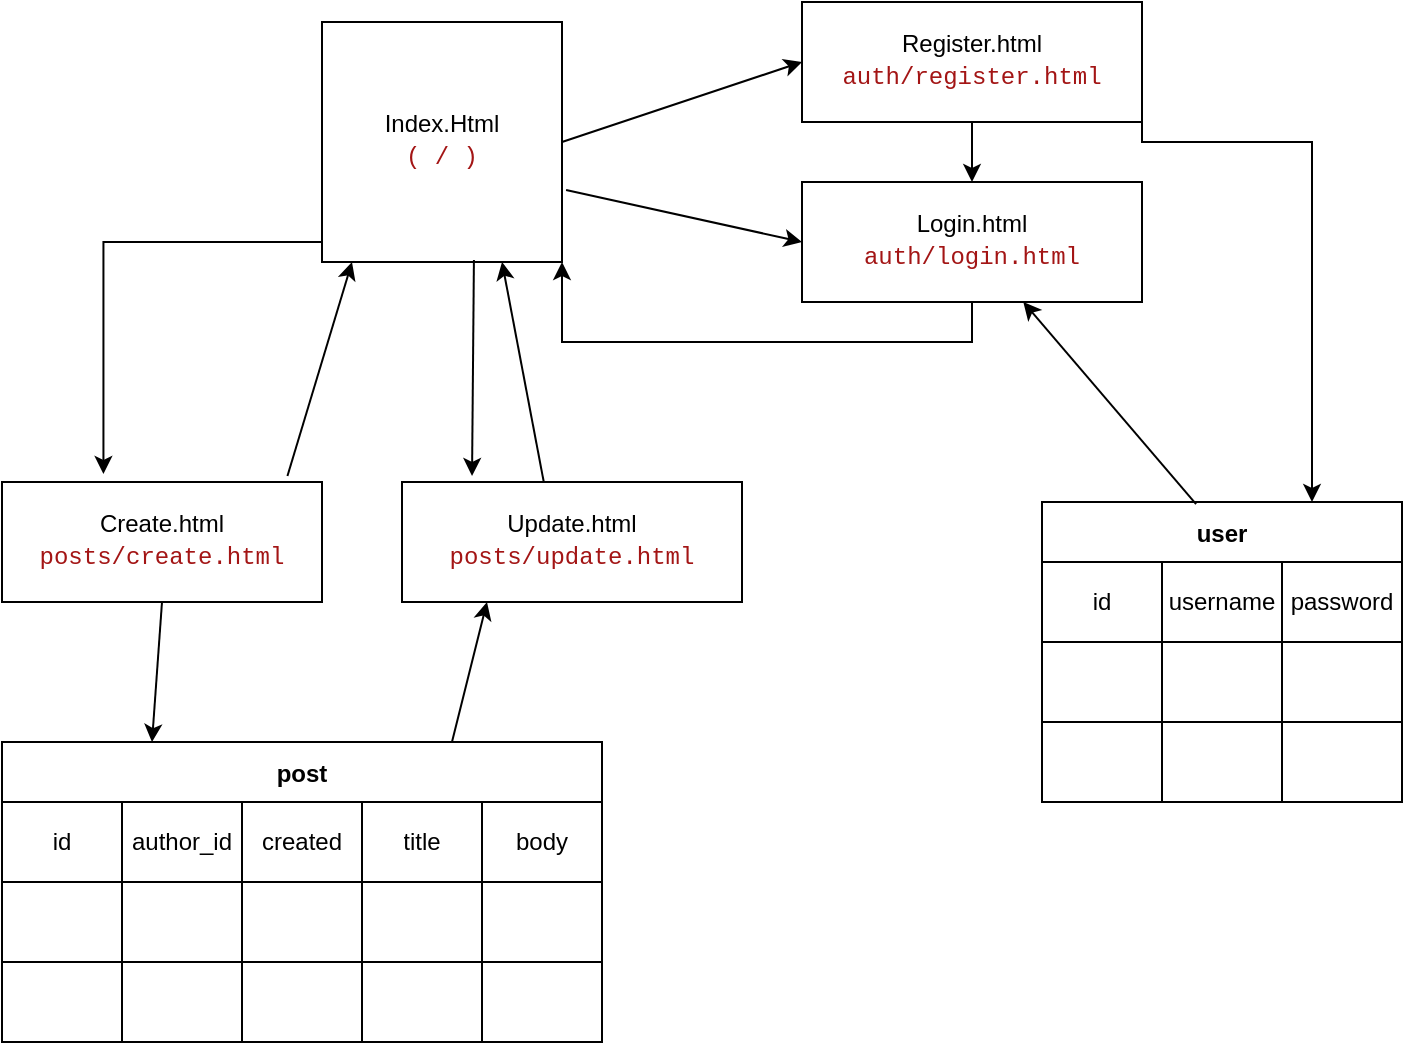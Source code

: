 <mxfile version="16.5.1" type="device"><diagram id="NojyeMWE7sF9tv-uG_ol" name="Page-1"><mxGraphModel dx="1208" dy="783" grid="1" gridSize="10" guides="1" tooltips="1" connect="1" arrows="1" fold="1" page="1" pageScale="1" pageWidth="827" pageHeight="1169" math="0" shadow="0"><root><mxCell id="0"/><mxCell id="1" parent="0"/><mxCell id="0mDw8_K_9GJMTId_hy7k-1" value="Index.Html&lt;br&gt;&lt;div style=&quot;background-color: rgb(255 , 255 , 255) ; font-family: &amp;#34;menlo&amp;#34; , &amp;#34;monaco&amp;#34; , &amp;#34;courier new&amp;#34; , monospace ; line-height: 18px&quot;&gt;&lt;span style=&quot;color: #a31515&quot;&gt;( / )&lt;/span&gt;&lt;/div&gt;" style="whiteSpace=wrap;html=1;aspect=fixed;" vertex="1" parent="1"><mxGeometry x="240" y="40" width="120" height="120" as="geometry"/></mxCell><mxCell id="0mDw8_K_9GJMTId_hy7k-2" value="" style="endArrow=classic;html=1;rounded=0;exitX=1;exitY=0.5;exitDx=0;exitDy=0;entryX=0;entryY=0.5;entryDx=0;entryDy=0;" edge="1" parent="1" source="0mDw8_K_9GJMTId_hy7k-1" target="0mDw8_K_9GJMTId_hy7k-3"><mxGeometry width="50" height="50" relative="1" as="geometry"><mxPoint x="190" y="100" as="sourcePoint"/><mxPoint x="240" y="100" as="targetPoint"/></mxGeometry></mxCell><mxCell id="0mDw8_K_9GJMTId_hy7k-3" value="Register.html&lt;br&gt;&lt;div style=&quot;background-color: rgb(255 , 255 , 255) ; font-family: &amp;#34;menlo&amp;#34; , &amp;#34;monaco&amp;#34; , &amp;#34;courier new&amp;#34; , monospace ; line-height: 18px&quot;&gt;&lt;span style=&quot;color: #a31515&quot;&gt;auth/register.html&lt;/span&gt;&lt;/div&gt;" style="rounded=0;whiteSpace=wrap;html=1;" vertex="1" parent="1"><mxGeometry x="480" y="30" width="170" height="60" as="geometry"/></mxCell><mxCell id="0mDw8_K_9GJMTId_hy7k-4" value="" style="endArrow=classic;html=1;rounded=0;entryX=0;entryY=0.5;entryDx=0;entryDy=0;exitX=1.017;exitY=0.7;exitDx=0;exitDy=0;exitPerimeter=0;" edge="1" parent="1" source="0mDw8_K_9GJMTId_hy7k-1" target="0mDw8_K_9GJMTId_hy7k-5"><mxGeometry width="50" height="50" relative="1" as="geometry"><mxPoint x="160" y="100" as="sourcePoint"/><mxPoint x="240" y="140" as="targetPoint"/></mxGeometry></mxCell><mxCell id="0mDw8_K_9GJMTId_hy7k-5" value="Login.html&lt;br&gt;&lt;div style=&quot;background-color: rgb(255 , 255 , 255) ; font-family: &amp;#34;menlo&amp;#34; , &amp;#34;monaco&amp;#34; , &amp;#34;courier new&amp;#34; , monospace ; line-height: 18px&quot;&gt;&lt;span style=&quot;color: #a31515&quot;&gt;auth/login.html&lt;/span&gt;&lt;/div&gt;" style="rounded=0;whiteSpace=wrap;html=1;" vertex="1" parent="1"><mxGeometry x="480" y="120" width="170" height="60" as="geometry"/></mxCell><mxCell id="0mDw8_K_9GJMTId_hy7k-6" value="" style="endArrow=classic;html=1;rounded=0;exitX=0.5;exitY=1;exitDx=0;exitDy=0;entryX=0.5;entryY=0;entryDx=0;entryDy=0;" edge="1" parent="1" source="0mDw8_K_9GJMTId_hy7k-3" target="0mDw8_K_9GJMTId_hy7k-5"><mxGeometry width="50" height="50" relative="1" as="geometry"><mxPoint x="389" y="90" as="sourcePoint"/><mxPoint x="439" y="40" as="targetPoint"/></mxGeometry></mxCell><mxCell id="0mDw8_K_9GJMTId_hy7k-9" value="" style="edgeStyle=elbowEdgeStyle;elbow=horizontal;endArrow=classic;html=1;rounded=0;exitX=0.5;exitY=1;exitDx=0;exitDy=0;entryX=1;entryY=1;entryDx=0;entryDy=0;" edge="1" parent="1" source="0mDw8_K_9GJMTId_hy7k-5" target="0mDw8_K_9GJMTId_hy7k-1"><mxGeometry width="50" height="50" relative="1" as="geometry"><mxPoint x="389" y="160" as="sourcePoint"/><mxPoint x="110" y="200" as="targetPoint"/><Array as="points"><mxPoint x="320" y="200"/><mxPoint x="340" y="170"/><mxPoint x="340" y="210"/><mxPoint x="370" y="190"/><mxPoint x="380" y="190"/><mxPoint x="400" y="100"/><mxPoint x="360" y="20"/><mxPoint x="370" y="20"/><mxPoint x="400" y="90"/><mxPoint x="360" y="10"/><mxPoint x="380" y="70"/></Array></mxGeometry></mxCell><mxCell id="0mDw8_K_9GJMTId_hy7k-10" value="" style="endArrow=classic;html=1;rounded=0;exitX=0.892;exitY=-0.05;exitDx=0;exitDy=0;exitPerimeter=0;entryX=0.125;entryY=1;entryDx=0;entryDy=0;entryPerimeter=0;" edge="1" parent="1" source="0mDw8_K_9GJMTId_hy7k-11" target="0mDw8_K_9GJMTId_hy7k-1"><mxGeometry width="50" height="50" relative="1" as="geometry"><mxPoint x="520" y="420" as="sourcePoint"/><mxPoint x="70" y="280" as="targetPoint"/></mxGeometry></mxCell><mxCell id="0mDw8_K_9GJMTId_hy7k-11" value="Create.html&lt;br&gt;&lt;div style=&quot;background-color: rgb(255 , 255 , 255) ; font-family: &amp;#34;menlo&amp;#34; , &amp;#34;monaco&amp;#34; , &amp;#34;courier new&amp;#34; , monospace ; line-height: 18px&quot;&gt;&lt;span style=&quot;color: #a31515&quot;&gt;posts/create.html&lt;/span&gt;&lt;/div&gt;" style="rounded=0;whiteSpace=wrap;html=1;" vertex="1" parent="1"><mxGeometry x="80" y="270" width="160" height="60" as="geometry"/></mxCell><mxCell id="0mDw8_K_9GJMTId_hy7k-13" value="Update.html&lt;br&gt;&lt;div style=&quot;background-color: rgb(255 , 255 , 255) ; font-family: &amp;#34;menlo&amp;#34; , &amp;#34;monaco&amp;#34; , &amp;#34;courier new&amp;#34; , monospace ; line-height: 18px&quot;&gt;&lt;span style=&quot;color: #a31515&quot;&gt;posts/update.html&lt;/span&gt;&lt;/div&gt;" style="rounded=0;whiteSpace=wrap;html=1;" vertex="1" parent="1"><mxGeometry x="280" y="270" width="170" height="60" as="geometry"/></mxCell><mxCell id="0mDw8_K_9GJMTId_hy7k-16" value="" style="endArrow=classic;html=1;rounded=0;exitX=0.633;exitY=0.992;exitDx=0;exitDy=0;exitPerimeter=0;entryX=0.206;entryY=-0.05;entryDx=0;entryDy=0;entryPerimeter=0;" edge="1" parent="1" source="0mDw8_K_9GJMTId_hy7k-1" target="0mDw8_K_9GJMTId_hy7k-13"><mxGeometry width="50" height="50" relative="1" as="geometry"><mxPoint x="520" y="420" as="sourcePoint"/><mxPoint x="570" y="370" as="targetPoint"/></mxGeometry></mxCell><mxCell id="0mDw8_K_9GJMTId_hy7k-17" value="" style="endArrow=classic;html=1;rounded=0;entryX=0.75;entryY=1;entryDx=0;entryDy=0;exitX=0.417;exitY=0;exitDx=0;exitDy=0;exitPerimeter=0;" edge="1" parent="1" source="0mDw8_K_9GJMTId_hy7k-13" target="0mDw8_K_9GJMTId_hy7k-1"><mxGeometry width="50" height="50" relative="1" as="geometry"><mxPoint x="330" y="260" as="sourcePoint"/><mxPoint x="570" y="360" as="targetPoint"/></mxGeometry></mxCell><mxCell id="0mDw8_K_9GJMTId_hy7k-18" value="" style="edgeStyle=elbowEdgeStyle;elbow=vertical;endArrow=classic;html=1;rounded=0;exitX=0;exitY=0.667;exitDx=0;exitDy=0;exitPerimeter=0;entryX=0.317;entryY=-0.067;entryDx=0;entryDy=0;entryPerimeter=0;" edge="1" parent="1" source="0mDw8_K_9GJMTId_hy7k-1" target="0mDw8_K_9GJMTId_hy7k-11"><mxGeometry width="50" height="50" relative="1" as="geometry"><mxPoint x="520" y="410" as="sourcePoint"/><mxPoint x="570" y="360" as="targetPoint"/><Array as="points"><mxPoint x="200" y="150"/></Array></mxGeometry></mxCell><mxCell id="0mDw8_K_9GJMTId_hy7k-33" value="user" style="shape=table;startSize=30;container=1;collapsible=0;childLayout=tableLayout;fontStyle=1;align=center;" vertex="1" parent="1"><mxGeometry x="600" y="280" width="180" height="150" as="geometry"/></mxCell><mxCell id="0mDw8_K_9GJMTId_hy7k-34" value="" style="shape=tableRow;horizontal=0;startSize=0;swimlaneHead=0;swimlaneBody=0;top=0;left=0;bottom=0;right=0;collapsible=0;dropTarget=0;fillColor=none;points=[[0,0.5],[1,0.5]];portConstraint=eastwest;" vertex="1" parent="0mDw8_K_9GJMTId_hy7k-33"><mxGeometry y="30" width="180" height="40" as="geometry"/></mxCell><mxCell id="0mDw8_K_9GJMTId_hy7k-35" value="id" style="shape=partialRectangle;html=1;whiteSpace=wrap;connectable=0;fillColor=none;top=0;left=0;bottom=0;right=0;overflow=hidden;" vertex="1" parent="0mDw8_K_9GJMTId_hy7k-34"><mxGeometry width="60" height="40" as="geometry"><mxRectangle width="60" height="40" as="alternateBounds"/></mxGeometry></mxCell><mxCell id="0mDw8_K_9GJMTId_hy7k-36" value="username" style="shape=partialRectangle;html=1;whiteSpace=wrap;connectable=0;fillColor=none;top=0;left=0;bottom=0;right=0;overflow=hidden;" vertex="1" parent="0mDw8_K_9GJMTId_hy7k-34"><mxGeometry x="60" width="60" height="40" as="geometry"><mxRectangle width="60" height="40" as="alternateBounds"/></mxGeometry></mxCell><mxCell id="0mDw8_K_9GJMTId_hy7k-37" value="password" style="shape=partialRectangle;html=1;whiteSpace=wrap;connectable=0;fillColor=none;top=0;left=0;bottom=0;right=0;overflow=hidden;" vertex="1" parent="0mDw8_K_9GJMTId_hy7k-34"><mxGeometry x="120" width="60" height="40" as="geometry"><mxRectangle width="60" height="40" as="alternateBounds"/></mxGeometry></mxCell><mxCell id="0mDw8_K_9GJMTId_hy7k-38" value="" style="shape=tableRow;horizontal=0;startSize=0;swimlaneHead=0;swimlaneBody=0;top=0;left=0;bottom=0;right=0;collapsible=0;dropTarget=0;fillColor=none;points=[[0,0.5],[1,0.5]];portConstraint=eastwest;" vertex="1" parent="0mDw8_K_9GJMTId_hy7k-33"><mxGeometry y="70" width="180" height="40" as="geometry"/></mxCell><mxCell id="0mDw8_K_9GJMTId_hy7k-39" value="" style="shape=partialRectangle;html=1;whiteSpace=wrap;connectable=0;fillColor=none;top=0;left=0;bottom=0;right=0;overflow=hidden;" vertex="1" parent="0mDw8_K_9GJMTId_hy7k-38"><mxGeometry width="60" height="40" as="geometry"><mxRectangle width="60" height="40" as="alternateBounds"/></mxGeometry></mxCell><mxCell id="0mDw8_K_9GJMTId_hy7k-40" value="" style="shape=partialRectangle;html=1;whiteSpace=wrap;connectable=0;fillColor=none;top=0;left=0;bottom=0;right=0;overflow=hidden;" vertex="1" parent="0mDw8_K_9GJMTId_hy7k-38"><mxGeometry x="60" width="60" height="40" as="geometry"><mxRectangle width="60" height="40" as="alternateBounds"/></mxGeometry></mxCell><mxCell id="0mDw8_K_9GJMTId_hy7k-41" value="" style="shape=partialRectangle;html=1;whiteSpace=wrap;connectable=0;fillColor=none;top=0;left=0;bottom=0;right=0;overflow=hidden;" vertex="1" parent="0mDw8_K_9GJMTId_hy7k-38"><mxGeometry x="120" width="60" height="40" as="geometry"><mxRectangle width="60" height="40" as="alternateBounds"/></mxGeometry></mxCell><mxCell id="0mDw8_K_9GJMTId_hy7k-42" value="" style="shape=tableRow;horizontal=0;startSize=0;swimlaneHead=0;swimlaneBody=0;top=0;left=0;bottom=0;right=0;collapsible=0;dropTarget=0;fillColor=none;points=[[0,0.5],[1,0.5]];portConstraint=eastwest;" vertex="1" parent="0mDw8_K_9GJMTId_hy7k-33"><mxGeometry y="110" width="180" height="40" as="geometry"/></mxCell><mxCell id="0mDw8_K_9GJMTId_hy7k-43" value="" style="shape=partialRectangle;html=1;whiteSpace=wrap;connectable=0;fillColor=none;top=0;left=0;bottom=0;right=0;overflow=hidden;" vertex="1" parent="0mDw8_K_9GJMTId_hy7k-42"><mxGeometry width="60" height="40" as="geometry"><mxRectangle width="60" height="40" as="alternateBounds"/></mxGeometry></mxCell><mxCell id="0mDw8_K_9GJMTId_hy7k-44" value="" style="shape=partialRectangle;html=1;whiteSpace=wrap;connectable=0;fillColor=none;top=0;left=0;bottom=0;right=0;overflow=hidden;" vertex="1" parent="0mDw8_K_9GJMTId_hy7k-42"><mxGeometry x="60" width="60" height="40" as="geometry"><mxRectangle width="60" height="40" as="alternateBounds"/></mxGeometry></mxCell><mxCell id="0mDw8_K_9GJMTId_hy7k-45" value="" style="shape=partialRectangle;html=1;whiteSpace=wrap;connectable=0;fillColor=none;top=0;left=0;bottom=0;right=0;overflow=hidden;" vertex="1" parent="0mDw8_K_9GJMTId_hy7k-42"><mxGeometry x="120" width="60" height="40" as="geometry"><mxRectangle width="60" height="40" as="alternateBounds"/></mxGeometry></mxCell><mxCell id="0mDw8_K_9GJMTId_hy7k-46" value="post" style="shape=table;startSize=30;container=1;collapsible=0;childLayout=tableLayout;fontStyle=1;align=center;" vertex="1" parent="1"><mxGeometry x="80" y="400" width="300" height="150" as="geometry"/></mxCell><mxCell id="0mDw8_K_9GJMTId_hy7k-47" value="" style="shape=tableRow;horizontal=0;startSize=0;swimlaneHead=0;swimlaneBody=0;top=0;left=0;bottom=0;right=0;collapsible=0;dropTarget=0;fillColor=none;points=[[0,0.5],[1,0.5]];portConstraint=eastwest;" vertex="1" parent="0mDw8_K_9GJMTId_hy7k-46"><mxGeometry y="30" width="300" height="40" as="geometry"/></mxCell><mxCell id="0mDw8_K_9GJMTId_hy7k-48" value="id" style="shape=partialRectangle;html=1;whiteSpace=wrap;connectable=0;fillColor=none;top=0;left=0;bottom=0;right=0;overflow=hidden;" vertex="1" parent="0mDw8_K_9GJMTId_hy7k-47"><mxGeometry width="60" height="40" as="geometry"><mxRectangle width="60" height="40" as="alternateBounds"/></mxGeometry></mxCell><mxCell id="0mDw8_K_9GJMTId_hy7k-49" value="author_id" style="shape=partialRectangle;html=1;whiteSpace=wrap;connectable=0;fillColor=none;top=0;left=0;bottom=0;right=0;overflow=hidden;" vertex="1" parent="0mDw8_K_9GJMTId_hy7k-47"><mxGeometry x="60" width="60" height="40" as="geometry"><mxRectangle width="60" height="40" as="alternateBounds"/></mxGeometry></mxCell><mxCell id="0mDw8_K_9GJMTId_hy7k-50" value="created" style="shape=partialRectangle;html=1;whiteSpace=wrap;connectable=0;fillColor=none;top=0;left=0;bottom=0;right=0;overflow=hidden;" vertex="1" parent="0mDw8_K_9GJMTId_hy7k-47"><mxGeometry x="120" width="60" height="40" as="geometry"><mxRectangle width="60" height="40" as="alternateBounds"/></mxGeometry></mxCell><mxCell id="0mDw8_K_9GJMTId_hy7k-62" value="title" style="shape=partialRectangle;html=1;whiteSpace=wrap;connectable=0;fillColor=none;top=0;left=0;bottom=0;right=0;overflow=hidden;" vertex="1" parent="0mDw8_K_9GJMTId_hy7k-47"><mxGeometry x="180" width="60" height="40" as="geometry"><mxRectangle width="60" height="40" as="alternateBounds"/></mxGeometry></mxCell><mxCell id="0mDw8_K_9GJMTId_hy7k-59" value="body" style="shape=partialRectangle;html=1;whiteSpace=wrap;connectable=0;fillColor=none;top=0;left=0;bottom=0;right=0;overflow=hidden;" vertex="1" parent="0mDw8_K_9GJMTId_hy7k-47"><mxGeometry x="240" width="60" height="40" as="geometry"><mxRectangle width="60" height="40" as="alternateBounds"/></mxGeometry></mxCell><mxCell id="0mDw8_K_9GJMTId_hy7k-51" value="" style="shape=tableRow;horizontal=0;startSize=0;swimlaneHead=0;swimlaneBody=0;top=0;left=0;bottom=0;right=0;collapsible=0;dropTarget=0;fillColor=none;points=[[0,0.5],[1,0.5]];portConstraint=eastwest;" vertex="1" parent="0mDw8_K_9GJMTId_hy7k-46"><mxGeometry y="70" width="300" height="40" as="geometry"/></mxCell><mxCell id="0mDw8_K_9GJMTId_hy7k-52" value="" style="shape=partialRectangle;html=1;whiteSpace=wrap;connectable=0;fillColor=none;top=0;left=0;bottom=0;right=0;overflow=hidden;" vertex="1" parent="0mDw8_K_9GJMTId_hy7k-51"><mxGeometry width="60" height="40" as="geometry"><mxRectangle width="60" height="40" as="alternateBounds"/></mxGeometry></mxCell><mxCell id="0mDw8_K_9GJMTId_hy7k-53" value="" style="shape=partialRectangle;html=1;whiteSpace=wrap;connectable=0;fillColor=none;top=0;left=0;bottom=0;right=0;overflow=hidden;" vertex="1" parent="0mDw8_K_9GJMTId_hy7k-51"><mxGeometry x="60" width="60" height="40" as="geometry"><mxRectangle width="60" height="40" as="alternateBounds"/></mxGeometry></mxCell><mxCell id="0mDw8_K_9GJMTId_hy7k-54" value="" style="shape=partialRectangle;html=1;whiteSpace=wrap;connectable=0;fillColor=none;top=0;left=0;bottom=0;right=0;overflow=hidden;" vertex="1" parent="0mDw8_K_9GJMTId_hy7k-51"><mxGeometry x="120" width="60" height="40" as="geometry"><mxRectangle width="60" height="40" as="alternateBounds"/></mxGeometry></mxCell><mxCell id="0mDw8_K_9GJMTId_hy7k-63" style="shape=partialRectangle;html=1;whiteSpace=wrap;connectable=0;fillColor=none;top=0;left=0;bottom=0;right=0;overflow=hidden;" vertex="1" parent="0mDw8_K_9GJMTId_hy7k-51"><mxGeometry x="180" width="60" height="40" as="geometry"><mxRectangle width="60" height="40" as="alternateBounds"/></mxGeometry></mxCell><mxCell id="0mDw8_K_9GJMTId_hy7k-60" style="shape=partialRectangle;html=1;whiteSpace=wrap;connectable=0;fillColor=none;top=0;left=0;bottom=0;right=0;overflow=hidden;" vertex="1" parent="0mDw8_K_9GJMTId_hy7k-51"><mxGeometry x="240" width="60" height="40" as="geometry"><mxRectangle width="60" height="40" as="alternateBounds"/></mxGeometry></mxCell><mxCell id="0mDw8_K_9GJMTId_hy7k-55" value="" style="shape=tableRow;horizontal=0;startSize=0;swimlaneHead=0;swimlaneBody=0;top=0;left=0;bottom=0;right=0;collapsible=0;dropTarget=0;fillColor=none;points=[[0,0.5],[1,0.5]];portConstraint=eastwest;" vertex="1" parent="0mDw8_K_9GJMTId_hy7k-46"><mxGeometry y="110" width="300" height="40" as="geometry"/></mxCell><mxCell id="0mDw8_K_9GJMTId_hy7k-56" value="" style="shape=partialRectangle;html=1;whiteSpace=wrap;connectable=0;fillColor=none;top=0;left=0;bottom=0;right=0;overflow=hidden;" vertex="1" parent="0mDw8_K_9GJMTId_hy7k-55"><mxGeometry width="60" height="40" as="geometry"><mxRectangle width="60" height="40" as="alternateBounds"/></mxGeometry></mxCell><mxCell id="0mDw8_K_9GJMTId_hy7k-57" value="" style="shape=partialRectangle;html=1;whiteSpace=wrap;connectable=0;fillColor=none;top=0;left=0;bottom=0;right=0;overflow=hidden;" vertex="1" parent="0mDw8_K_9GJMTId_hy7k-55"><mxGeometry x="60" width="60" height="40" as="geometry"><mxRectangle width="60" height="40" as="alternateBounds"/></mxGeometry></mxCell><mxCell id="0mDw8_K_9GJMTId_hy7k-58" value="" style="shape=partialRectangle;html=1;whiteSpace=wrap;connectable=0;fillColor=none;top=0;left=0;bottom=0;right=0;overflow=hidden;" vertex="1" parent="0mDw8_K_9GJMTId_hy7k-55"><mxGeometry x="120" width="60" height="40" as="geometry"><mxRectangle width="60" height="40" as="alternateBounds"/></mxGeometry></mxCell><mxCell id="0mDw8_K_9GJMTId_hy7k-64" style="shape=partialRectangle;html=1;whiteSpace=wrap;connectable=0;fillColor=none;top=0;left=0;bottom=0;right=0;overflow=hidden;" vertex="1" parent="0mDw8_K_9GJMTId_hy7k-55"><mxGeometry x="180" width="60" height="40" as="geometry"><mxRectangle width="60" height="40" as="alternateBounds"/></mxGeometry></mxCell><mxCell id="0mDw8_K_9GJMTId_hy7k-61" style="shape=partialRectangle;html=1;whiteSpace=wrap;connectable=0;fillColor=none;top=0;left=0;bottom=0;right=0;overflow=hidden;" vertex="1" parent="0mDw8_K_9GJMTId_hy7k-55"><mxGeometry x="240" width="60" height="40" as="geometry"><mxRectangle width="60" height="40" as="alternateBounds"/></mxGeometry></mxCell><mxCell id="0mDw8_K_9GJMTId_hy7k-66" value="" style="endArrow=classic;html=1;rounded=0;exitX=0.5;exitY=1;exitDx=0;exitDy=0;entryX=0.25;entryY=0;entryDx=0;entryDy=0;" edge="1" parent="1" source="0mDw8_K_9GJMTId_hy7k-11" target="0mDw8_K_9GJMTId_hy7k-46"><mxGeometry width="50" height="50" relative="1" as="geometry"><mxPoint x="520" y="370" as="sourcePoint"/><mxPoint x="570" y="320" as="targetPoint"/></mxGeometry></mxCell><mxCell id="0mDw8_K_9GJMTId_hy7k-67" value="" style="endArrow=classic;html=1;rounded=0;exitX=0.75;exitY=0;exitDx=0;exitDy=0;entryX=0.25;entryY=1;entryDx=0;entryDy=0;" edge="1" parent="1" source="0mDw8_K_9GJMTId_hy7k-46" target="0mDw8_K_9GJMTId_hy7k-13"><mxGeometry width="50" height="50" relative="1" as="geometry"><mxPoint x="520" y="370" as="sourcePoint"/><mxPoint x="570" y="320" as="targetPoint"/></mxGeometry></mxCell><mxCell id="0mDw8_K_9GJMTId_hy7k-68" value="" style="endArrow=classic;html=1;rounded=0;exitX=0.428;exitY=0.007;exitDx=0;exitDy=0;exitPerimeter=0;" edge="1" parent="1" source="0mDw8_K_9GJMTId_hy7k-33" target="0mDw8_K_9GJMTId_hy7k-5"><mxGeometry width="50" height="50" relative="1" as="geometry"><mxPoint x="520" y="370" as="sourcePoint"/><mxPoint x="570" y="320" as="targetPoint"/></mxGeometry></mxCell><mxCell id="0mDw8_K_9GJMTId_hy7k-69" value="" style="edgeStyle=elbowEdgeStyle;elbow=vertical;endArrow=classic;html=1;rounded=0;exitX=1;exitY=0.5;exitDx=0;exitDy=0;entryX=0.75;entryY=0;entryDx=0;entryDy=0;" edge="1" parent="1" source="0mDw8_K_9GJMTId_hy7k-3" target="0mDw8_K_9GJMTId_hy7k-33"><mxGeometry width="50" height="50" relative="1" as="geometry"><mxPoint x="520" y="370" as="sourcePoint"/><mxPoint x="570" y="320" as="targetPoint"/><Array as="points"><mxPoint x="690" y="100"/></Array></mxGeometry></mxCell></root></mxGraphModel></diagram></mxfile>
